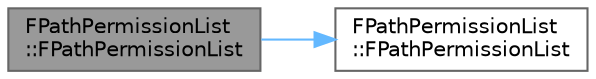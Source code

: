 digraph "FPathPermissionList::FPathPermissionList"
{
 // INTERACTIVE_SVG=YES
 // LATEX_PDF_SIZE
  bgcolor="transparent";
  edge [fontname=Helvetica,fontsize=10,labelfontname=Helvetica,labelfontsize=10];
  node [fontname=Helvetica,fontsize=10,shape=box,height=0.2,width=0.4];
  rankdir="LR";
  Node1 [id="Node000001",label="FPathPermissionList\l::FPathPermissionList",height=0.2,width=0.4,color="gray40", fillcolor="grey60", style="filled", fontcolor="black",tooltip=" "];
  Node1 -> Node2 [id="edge1_Node000001_Node000002",color="steelblue1",style="solid",tooltip=" "];
  Node2 [id="Node000002",label="FPathPermissionList\l::FPathPermissionList",height=0.2,width=0.4,color="grey40", fillcolor="white", style="filled",URL="$d9/d1f/classFPathPermissionList.html#ac94da88905b010170129210777808d97",tooltip=" "];
}
